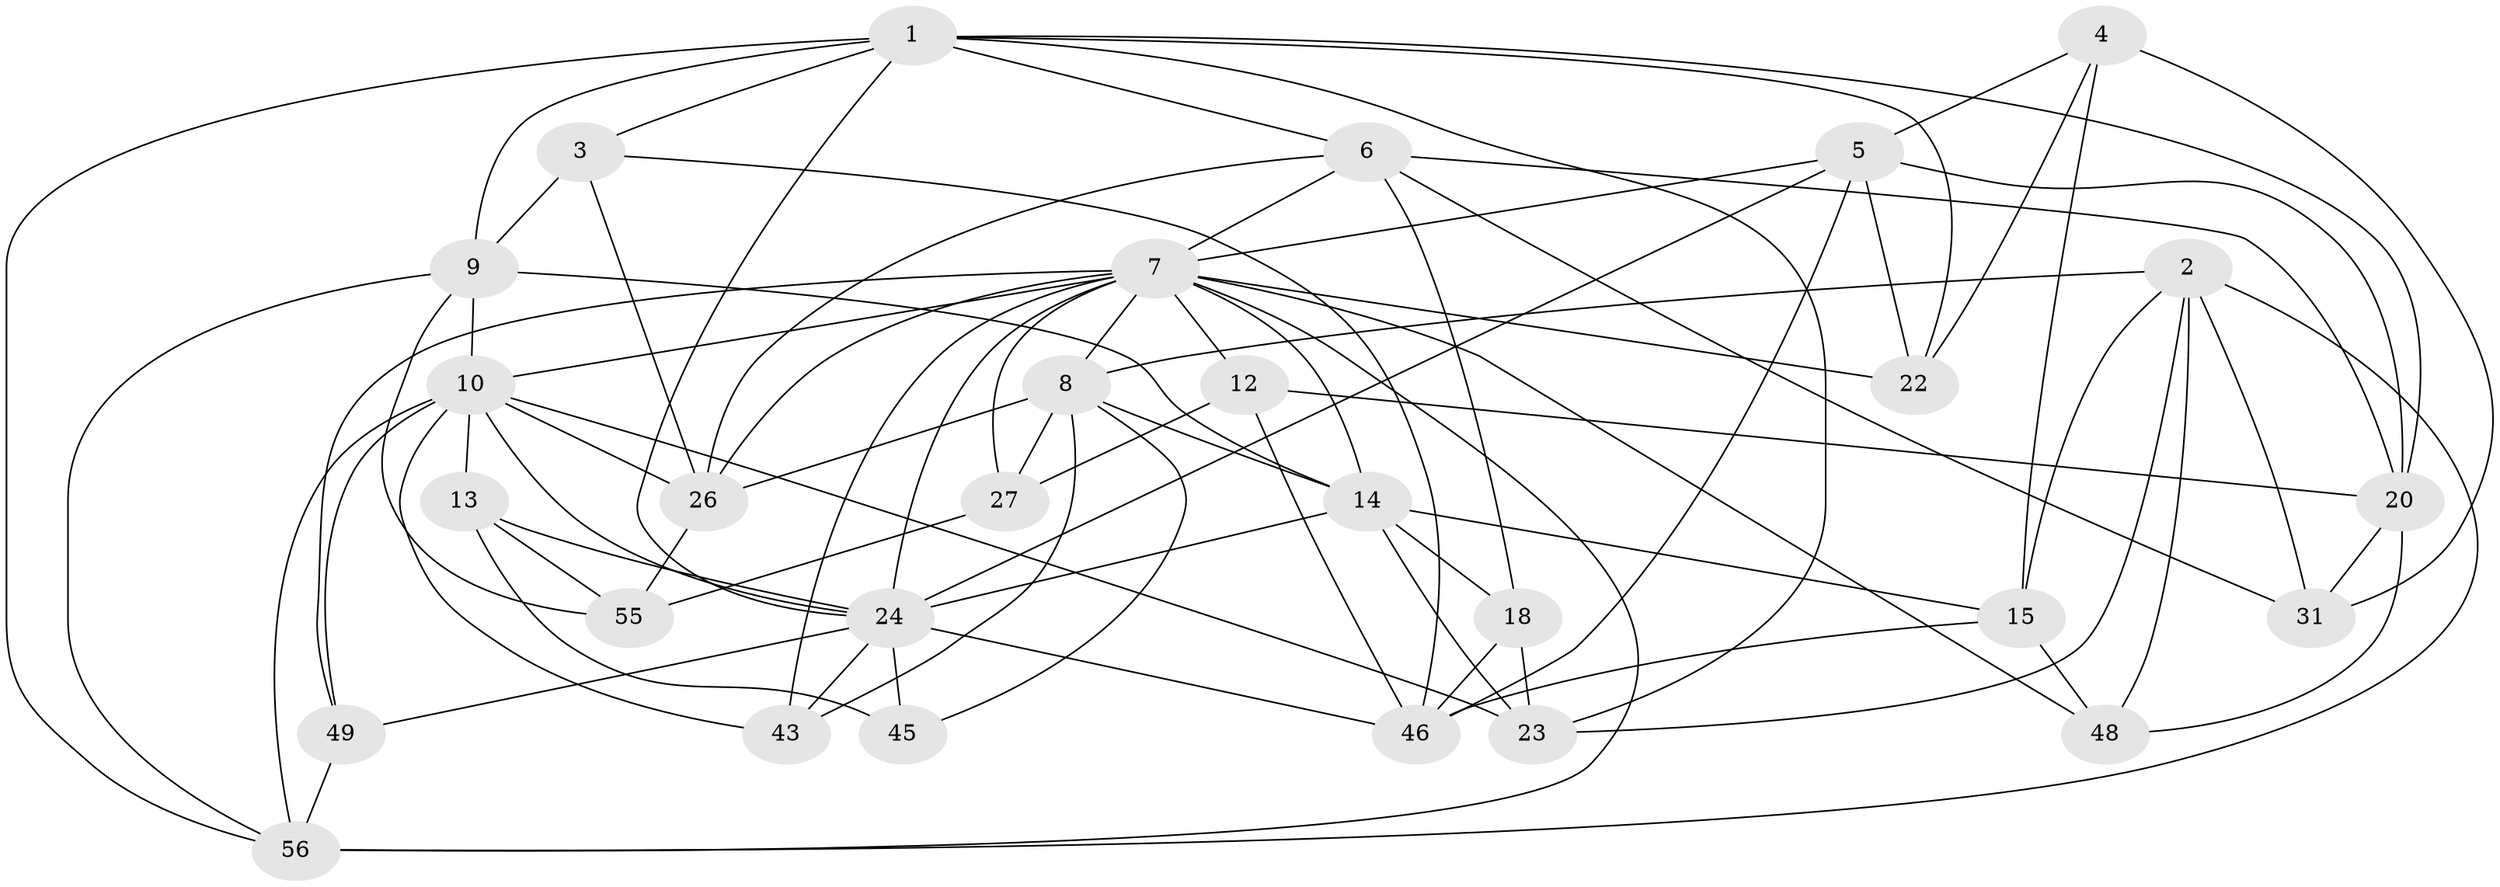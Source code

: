// original degree distribution, {4: 1.0}
// Generated by graph-tools (version 1.1) at 2025/20/03/04/25 18:20:47]
// undirected, 29 vertices, 82 edges
graph export_dot {
graph [start="1"]
  node [color=gray90,style=filled];
  1 [super="+11+29"];
  2 [super="+34"];
  3;
  4;
  5 [super="+16"];
  6 [super="+33"];
  7 [super="+19+17"];
  8 [super="+51+40"];
  9 [super="+36"];
  10 [super="+21+44"];
  12;
  13 [super="+37"];
  14 [super="+39+30"];
  15 [super="+35"];
  18;
  20 [super="+41"];
  22;
  23 [super="+25"];
  24 [super="+28"];
  26 [super="+54"];
  27;
  31;
  43;
  45;
  46 [super="+47"];
  48;
  49;
  55;
  56 [super="+58"];
  1 -- 22;
  1 -- 9;
  1 -- 24;
  1 -- 3;
  1 -- 6;
  1 -- 23;
  1 -- 20;
  1 -- 56;
  2 -- 31;
  2 -- 48;
  2 -- 23;
  2 -- 15 [weight=2];
  2 -- 8 [weight=2];
  2 -- 56;
  3 -- 9;
  3 -- 26;
  3 -- 46;
  4 -- 31;
  4 -- 5;
  4 -- 22;
  4 -- 15;
  5 -- 46;
  5 -- 22;
  5 -- 24;
  5 -- 7;
  5 -- 20;
  6 -- 31;
  6 -- 18;
  6 -- 26;
  6 -- 7;
  6 -- 20;
  7 -- 43;
  7 -- 49;
  7 -- 8;
  7 -- 24;
  7 -- 12;
  7 -- 14;
  7 -- 56;
  7 -- 48;
  7 -- 22;
  7 -- 26;
  7 -- 27;
  7 -- 10;
  8 -- 26;
  8 -- 27;
  8 -- 43;
  8 -- 45;
  8 -- 14;
  9 -- 55;
  9 -- 56;
  9 -- 14;
  9 -- 10;
  10 -- 13 [weight=2];
  10 -- 56;
  10 -- 49;
  10 -- 24;
  10 -- 43;
  10 -- 26;
  10 -- 23;
  12 -- 27;
  12 -- 20;
  12 -- 46;
  13 -- 45 [weight=2];
  13 -- 24;
  13 -- 55;
  14 -- 18;
  14 -- 15;
  14 -- 24;
  14 -- 23 [weight=2];
  15 -- 48;
  15 -- 46;
  18 -- 46;
  18 -- 23;
  20 -- 48;
  20 -- 31;
  24 -- 45;
  24 -- 49;
  24 -- 43;
  24 -- 46;
  26 -- 55;
  27 -- 55;
  49 -- 56;
}
